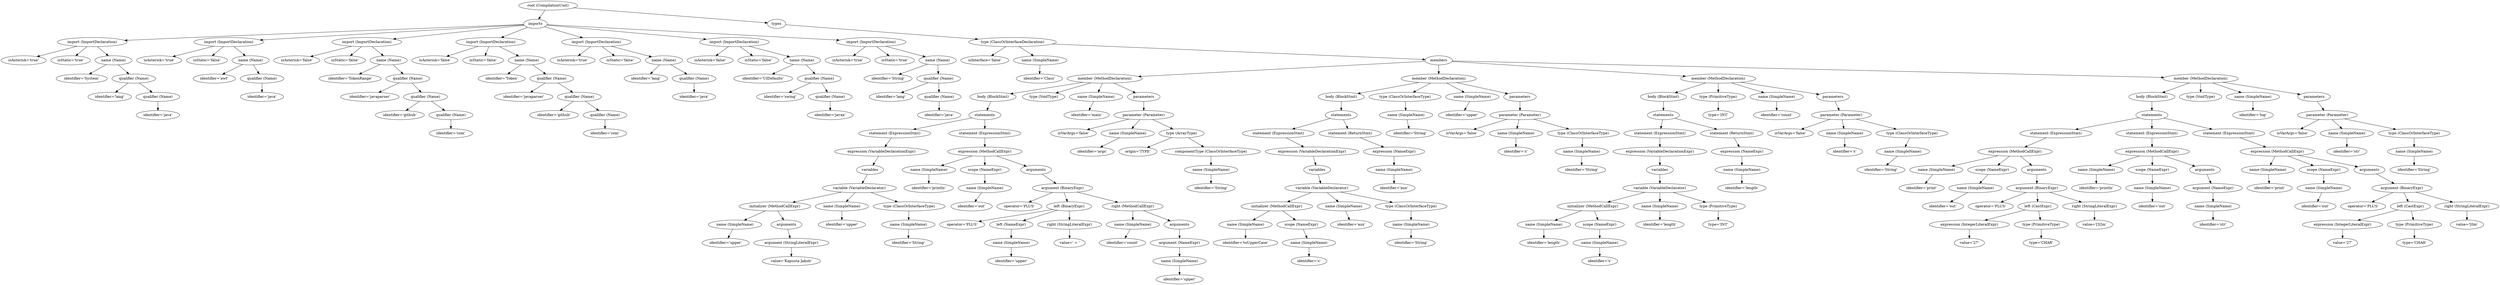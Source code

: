 digraph {
n0 [label="root (CompilationUnit)"];
n1 [label="imports"];
n0 -> n1;
n2 [label="import (ImportDeclaration)"];
n1 -> n2;
n3 [label="isAsterisk='true'"];
n2 -> n3;
n4 [label="isStatic='true'"];
n2 -> n4;
n5 [label="name (Name)"];
n2 -> n5;
n6 [label="identifier='System'"];
n5 -> n6;
n7 [label="qualifier (Name)"];
n5 -> n7;
n8 [label="identifier='lang'"];
n7 -> n8;
n9 [label="qualifier (Name)"];
n7 -> n9;
n10 [label="identifier='java'"];
n9 -> n10;
n11 [label="import (ImportDeclaration)"];
n1 -> n11;
n12 [label="isAsterisk='true'"];
n11 -> n12;
n13 [label="isStatic='false'"];
n11 -> n13;
n14 [label="name (Name)"];
n11 -> n14;
n15 [label="identifier='awt'"];
n14 -> n15;
n16 [label="qualifier (Name)"];
n14 -> n16;
n17 [label="identifier='java'"];
n16 -> n17;
n18 [label="import (ImportDeclaration)"];
n1 -> n18;
n19 [label="isAsterisk='false'"];
n18 -> n19;
n20 [label="isStatic='false'"];
n18 -> n20;
n21 [label="name (Name)"];
n18 -> n21;
n22 [label="identifier='TokenRange'"];
n21 -> n22;
n23 [label="qualifier (Name)"];
n21 -> n23;
n24 [label="identifier='javaparser'"];
n23 -> n24;
n25 [label="qualifier (Name)"];
n23 -> n25;
n26 [label="identifier='github'"];
n25 -> n26;
n27 [label="qualifier (Name)"];
n25 -> n27;
n28 [label="identifier='com'"];
n27 -> n28;
n29 [label="import (ImportDeclaration)"];
n1 -> n29;
n30 [label="isAsterisk='false'"];
n29 -> n30;
n31 [label="isStatic='false'"];
n29 -> n31;
n32 [label="name (Name)"];
n29 -> n32;
n33 [label="identifier='Token'"];
n32 -> n33;
n34 [label="qualifier (Name)"];
n32 -> n34;
n35 [label="identifier='javaparser'"];
n34 -> n35;
n36 [label="qualifier (Name)"];
n34 -> n36;
n37 [label="identifier='github'"];
n36 -> n37;
n38 [label="qualifier (Name)"];
n36 -> n38;
n39 [label="identifier='com'"];
n38 -> n39;
n40 [label="import (ImportDeclaration)"];
n1 -> n40;
n41 [label="isAsterisk='true'"];
n40 -> n41;
n42 [label="isStatic='false'"];
n40 -> n42;
n43 [label="name (Name)"];
n40 -> n43;
n44 [label="identifier='lang'"];
n43 -> n44;
n45 [label="qualifier (Name)"];
n43 -> n45;
n46 [label="identifier='java'"];
n45 -> n46;
n47 [label="import (ImportDeclaration)"];
n1 -> n47;
n48 [label="isAsterisk='false'"];
n47 -> n48;
n49 [label="isStatic='false'"];
n47 -> n49;
n50 [label="name (Name)"];
n47 -> n50;
n51 [label="identifier='UIDefaults'"];
n50 -> n51;
n52 [label="qualifier (Name)"];
n50 -> n52;
n53 [label="identifier='swing'"];
n52 -> n53;
n54 [label="qualifier (Name)"];
n52 -> n54;
n55 [label="identifier='javax'"];
n54 -> n55;
n56 [label="import (ImportDeclaration)"];
n1 -> n56;
n57 [label="isAsterisk='true'"];
n56 -> n57;
n58 [label="isStatic='true'"];
n56 -> n58;
n59 [label="name (Name)"];
n56 -> n59;
n60 [label="identifier='String'"];
n59 -> n60;
n61 [label="qualifier (Name)"];
n59 -> n61;
n62 [label="identifier='lang'"];
n61 -> n62;
n63 [label="qualifier (Name)"];
n61 -> n63;
n64 [label="identifier='java'"];
n63 -> n64;
n65 [label="types"];
n0 -> n65;
n66 [label="type (ClassOrInterfaceDeclaration)"];
n65 -> n66;
n67 [label="isInterface='false'"];
n66 -> n67;
n68 [label="name (SimpleName)"];
n66 -> n68;
n69 [label="identifier='Class'"];
n68 -> n69;
n70 [label="members"];
n66 -> n70;
n71 [label="member (MethodDeclaration)"];
n70 -> n71;
n72 [label="body (BlockStmt)"];
n71 -> n72;
n73 [label="statements"];
n72 -> n73;
n74 [label="statement (ExpressionStmt)"];
n73 -> n74;
n75 [label="expression (VariableDeclarationExpr)"];
n74 -> n75;
n76 [label="variables"];
n75 -> n76;
n77 [label="variable (VariableDeclarator)"];
n76 -> n77;
n78 [label="initializer (MethodCallExpr)"];
n77 -> n78;
n79 [label="name (SimpleName)"];
n78 -> n79;
n80 [label="identifier='upper'"];
n79 -> n80;
n81 [label="arguments"];
n78 -> n81;
n82 [label="argument (StringLiteralExpr)"];
n81 -> n82;
n83 [label="value='Kapusta Jakub'"];
n82 -> n83;
n84 [label="name (SimpleName)"];
n77 -> n84;
n85 [label="identifier='upper'"];
n84 -> n85;
n86 [label="type (ClassOrInterfaceType)"];
n77 -> n86;
n87 [label="name (SimpleName)"];
n86 -> n87;
n88 [label="identifier='String'"];
n87 -> n88;
n89 [label="statement (ExpressionStmt)"];
n73 -> n89;
n90 [label="expression (MethodCallExpr)"];
n89 -> n90;
n91 [label="name (SimpleName)"];
n90 -> n91;
n92 [label="identifier='println'"];
n91 -> n92;
n93 [label="scope (NameExpr)"];
n90 -> n93;
n94 [label="name (SimpleName)"];
n93 -> n94;
n95 [label="identifier='out'"];
n94 -> n95;
n96 [label="arguments"];
n90 -> n96;
n97 [label="argument (BinaryExpr)"];
n96 -> n97;
n98 [label="operator='PLUS'"];
n97 -> n98;
n99 [label="left (BinaryExpr)"];
n97 -> n99;
n100 [label="operator='PLUS'"];
n99 -> n100;
n101 [label="left (NameExpr)"];
n99 -> n101;
n102 [label="name (SimpleName)"];
n101 -> n102;
n103 [label="identifier='upper'"];
n102 -> n103;
n104 [label="right (StringLiteralExpr)"];
n99 -> n104;
n105 [label="value=' = '"];
n104 -> n105;
n106 [label="right (MethodCallExpr)"];
n97 -> n106;
n107 [label="name (SimpleName)"];
n106 -> n107;
n108 [label="identifier='count'"];
n107 -> n108;
n109 [label="arguments"];
n106 -> n109;
n110 [label="argument (NameExpr)"];
n109 -> n110;
n111 [label="name (SimpleName)"];
n110 -> n111;
n112 [label="identifier='upper'"];
n111 -> n112;
n113 [label="type (VoidType)"];
n71 -> n113;
n114 [label="name (SimpleName)"];
n71 -> n114;
n115 [label="identifier='main'"];
n114 -> n115;
n116 [label="parameters"];
n71 -> n116;
n117 [label="parameter (Parameter)"];
n116 -> n117;
n118 [label="isVarArgs='false'"];
n117 -> n118;
n119 [label="name (SimpleName)"];
n117 -> n119;
n120 [label="identifier='args'"];
n119 -> n120;
n121 [label="type (ArrayType)"];
n117 -> n121;
n122 [label="origin='TYPE'"];
n121 -> n122;
n123 [label="componentType (ClassOrInterfaceType)"];
n121 -> n123;
n124 [label="name (SimpleName)"];
n123 -> n124;
n125 [label="identifier='String'"];
n124 -> n125;
n126 [label="member (MethodDeclaration)"];
n70 -> n126;
n127 [label="body (BlockStmt)"];
n126 -> n127;
n128 [label="statements"];
n127 -> n128;
n129 [label="statement (ExpressionStmt)"];
n128 -> n129;
n130 [label="expression (VariableDeclarationExpr)"];
n129 -> n130;
n131 [label="variables"];
n130 -> n131;
n132 [label="variable (VariableDeclarator)"];
n131 -> n132;
n133 [label="initializer (MethodCallExpr)"];
n132 -> n133;
n134 [label="name (SimpleName)"];
n133 -> n134;
n135 [label="identifier='toUpperCase'"];
n134 -> n135;
n136 [label="scope (NameExpr)"];
n133 -> n136;
n137 [label="name (SimpleName)"];
n136 -> n137;
n138 [label="identifier='s'"];
n137 -> n138;
n139 [label="name (SimpleName)"];
n132 -> n139;
n140 [label="identifier='aux'"];
n139 -> n140;
n141 [label="type (ClassOrInterfaceType)"];
n132 -> n141;
n142 [label="name (SimpleName)"];
n141 -> n142;
n143 [label="identifier='String'"];
n142 -> n143;
n144 [label="statement (ReturnStmt)"];
n128 -> n144;
n145 [label="expression (NameExpr)"];
n144 -> n145;
n146 [label="name (SimpleName)"];
n145 -> n146;
n147 [label="identifier='aux'"];
n146 -> n147;
n148 [label="type (ClassOrInterfaceType)"];
n126 -> n148;
n149 [label="name (SimpleName)"];
n148 -> n149;
n150 [label="identifier='String'"];
n149 -> n150;
n151 [label="name (SimpleName)"];
n126 -> n151;
n152 [label="identifier='upper'"];
n151 -> n152;
n153 [label="parameters"];
n126 -> n153;
n154 [label="parameter (Parameter)"];
n153 -> n154;
n155 [label="isVarArgs='false'"];
n154 -> n155;
n156 [label="name (SimpleName)"];
n154 -> n156;
n157 [label="identifier='s'"];
n156 -> n157;
n158 [label="type (ClassOrInterfaceType)"];
n154 -> n158;
n159 [label="name (SimpleName)"];
n158 -> n159;
n160 [label="identifier='String'"];
n159 -> n160;
n161 [label="member (MethodDeclaration)"];
n70 -> n161;
n162 [label="body (BlockStmt)"];
n161 -> n162;
n163 [label="statements"];
n162 -> n163;
n164 [label="statement (ExpressionStmt)"];
n163 -> n164;
n165 [label="expression (VariableDeclarationExpr)"];
n164 -> n165;
n166 [label="variables"];
n165 -> n166;
n167 [label="variable (VariableDeclarator)"];
n166 -> n167;
n168 [label="initializer (MethodCallExpr)"];
n167 -> n168;
n169 [label="name (SimpleName)"];
n168 -> n169;
n170 [label="identifier='length'"];
n169 -> n170;
n171 [label="scope (NameExpr)"];
n168 -> n171;
n172 [label="name (SimpleName)"];
n171 -> n172;
n173 [label="identifier='s'"];
n172 -> n173;
n174 [label="name (SimpleName)"];
n167 -> n174;
n175 [label="identifier='length'"];
n174 -> n175;
n176 [label="type (PrimitiveType)"];
n167 -> n176;
n177 [label="type='INT'"];
n176 -> n177;
n178 [label="statement (ReturnStmt)"];
n163 -> n178;
n179 [label="expression (NameExpr)"];
n178 -> n179;
n180 [label="name (SimpleName)"];
n179 -> n180;
n181 [label="identifier='length'"];
n180 -> n181;
n182 [label="type (PrimitiveType)"];
n161 -> n182;
n183 [label="type='INT'"];
n182 -> n183;
n184 [label="name (SimpleName)"];
n161 -> n184;
n185 [label="identifier='count'"];
n184 -> n185;
n186 [label="parameters"];
n161 -> n186;
n187 [label="parameter (Parameter)"];
n186 -> n187;
n188 [label="isVarArgs='false'"];
n187 -> n188;
n189 [label="name (SimpleName)"];
n187 -> n189;
n190 [label="identifier='s'"];
n189 -> n190;
n191 [label="type (ClassOrInterfaceType)"];
n187 -> n191;
n192 [label="name (SimpleName)"];
n191 -> n192;
n193 [label="identifier='String'"];
n192 -> n193;
n194 [label="member (MethodDeclaration)"];
n70 -> n194;
n195 [label="body (BlockStmt)"];
n194 -> n195;
n196 [label="statements"];
n195 -> n196;
n197 [label="statement (ExpressionStmt)"];
n196 -> n197;
n198 [label="expression (MethodCallExpr)"];
n197 -> n198;
n199 [label="name (SimpleName)"];
n198 -> n199;
n200 [label="identifier='print'"];
n199 -> n200;
n201 [label="scope (NameExpr)"];
n198 -> n201;
n202 [label="name (SimpleName)"];
n201 -> n202;
n203 [label="identifier='out'"];
n202 -> n203;
n204 [label="arguments"];
n198 -> n204;
n205 [label="argument (BinaryExpr)"];
n204 -> n205;
n206 [label="operator='PLUS'"];
n205 -> n206;
n207 [label="left (CastExpr)"];
n205 -> n207;
n208 [label="expression (IntegerLiteralExpr)"];
n207 -> n208;
n209 [label="value='27'"];
n208 -> n209;
n210 [label="type (PrimitiveType)"];
n207 -> n210;
n211 [label="type='CHAR'"];
n210 -> n211;
n212 [label="right (StringLiteralExpr)"];
n205 -> n212;
n213 [label="value='[32m'"];
n212 -> n213;
n214 [label="statement (ExpressionStmt)"];
n196 -> n214;
n215 [label="expression (MethodCallExpr)"];
n214 -> n215;
n216 [label="name (SimpleName)"];
n215 -> n216;
n217 [label="identifier='println'"];
n216 -> n217;
n218 [label="scope (NameExpr)"];
n215 -> n218;
n219 [label="name (SimpleName)"];
n218 -> n219;
n220 [label="identifier='out'"];
n219 -> n220;
n221 [label="arguments"];
n215 -> n221;
n222 [label="argument (NameExpr)"];
n221 -> n222;
n223 [label="name (SimpleName)"];
n222 -> n223;
n224 [label="identifier='str'"];
n223 -> n224;
n225 [label="statement (ExpressionStmt)"];
n196 -> n225;
n226 [label="expression (MethodCallExpr)"];
n225 -> n226;
n227 [label="name (SimpleName)"];
n226 -> n227;
n228 [label="identifier='print'"];
n227 -> n228;
n229 [label="scope (NameExpr)"];
n226 -> n229;
n230 [label="name (SimpleName)"];
n229 -> n230;
n231 [label="identifier='out'"];
n230 -> n231;
n232 [label="arguments"];
n226 -> n232;
n233 [label="argument (BinaryExpr)"];
n232 -> n233;
n234 [label="operator='PLUS'"];
n233 -> n234;
n235 [label="left (CastExpr)"];
n233 -> n235;
n236 [label="expression (IntegerLiteralExpr)"];
n235 -> n236;
n237 [label="value='27'"];
n236 -> n237;
n238 [label="type (PrimitiveType)"];
n235 -> n238;
n239 [label="type='CHAR'"];
n238 -> n239;
n240 [label="right (StringLiteralExpr)"];
n233 -> n240;
n241 [label="value='[0m'"];
n240 -> n241;
n242 [label="type (VoidType)"];
n194 -> n242;
n243 [label="name (SimpleName)"];
n194 -> n243;
n244 [label="identifier='log'"];
n243 -> n244;
n245 [label="parameters"];
n194 -> n245;
n246 [label="parameter (Parameter)"];
n245 -> n246;
n247 [label="isVarArgs='false'"];
n246 -> n247;
n248 [label="name (SimpleName)"];
n246 -> n248;
n249 [label="identifier='str'"];
n248 -> n249;
n250 [label="type (ClassOrInterfaceType)"];
n246 -> n250;
n251 [label="name (SimpleName)"];
n250 -> n251;
n252 [label="identifier='String'"];
n251 -> n252;
}